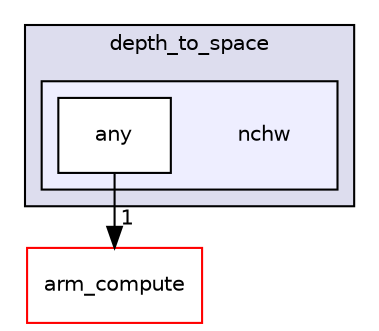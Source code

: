 digraph "src/cpu/kernels/depth_to_space/nchw" {
  compound=true
  node [ fontsize="10", fontname="Helvetica"];
  edge [ labelfontsize="10", labelfontname="Helvetica"];
  subgraph clusterdir_40191566c84c2de2358bfd3154ec47bb {
    graph [ bgcolor="#ddddee", pencolor="black", label="depth_to_space" fontname="Helvetica", fontsize="10", URL="dir_40191566c84c2de2358bfd3154ec47bb.xhtml"]
  subgraph clusterdir_0285cdc644039d73874d4a0bf905b82a {
    graph [ bgcolor="#eeeeff", pencolor="black", label="" URL="dir_0285cdc644039d73874d4a0bf905b82a.xhtml"];
    dir_0285cdc644039d73874d4a0bf905b82a [shape=plaintext label="nchw"];
  dir_55530cf51a5542e0a945b74c3ec0567e [shape=box label="any" fillcolor="white" style="filled" URL="dir_55530cf51a5542e0a945b74c3ec0567e.xhtml"];
  }
  }
  dir_214608ef36d61442cb2b0c1c4e9a7def [shape=box label="arm_compute" fillcolor="white" style="filled" color="red" URL="dir_214608ef36d61442cb2b0c1c4e9a7def.xhtml"];
  dir_55530cf51a5542e0a945b74c3ec0567e->dir_214608ef36d61442cb2b0c1c4e9a7def [headlabel="1", labeldistance=1.5 headhref="dir_000485_000000.xhtml"];
}
